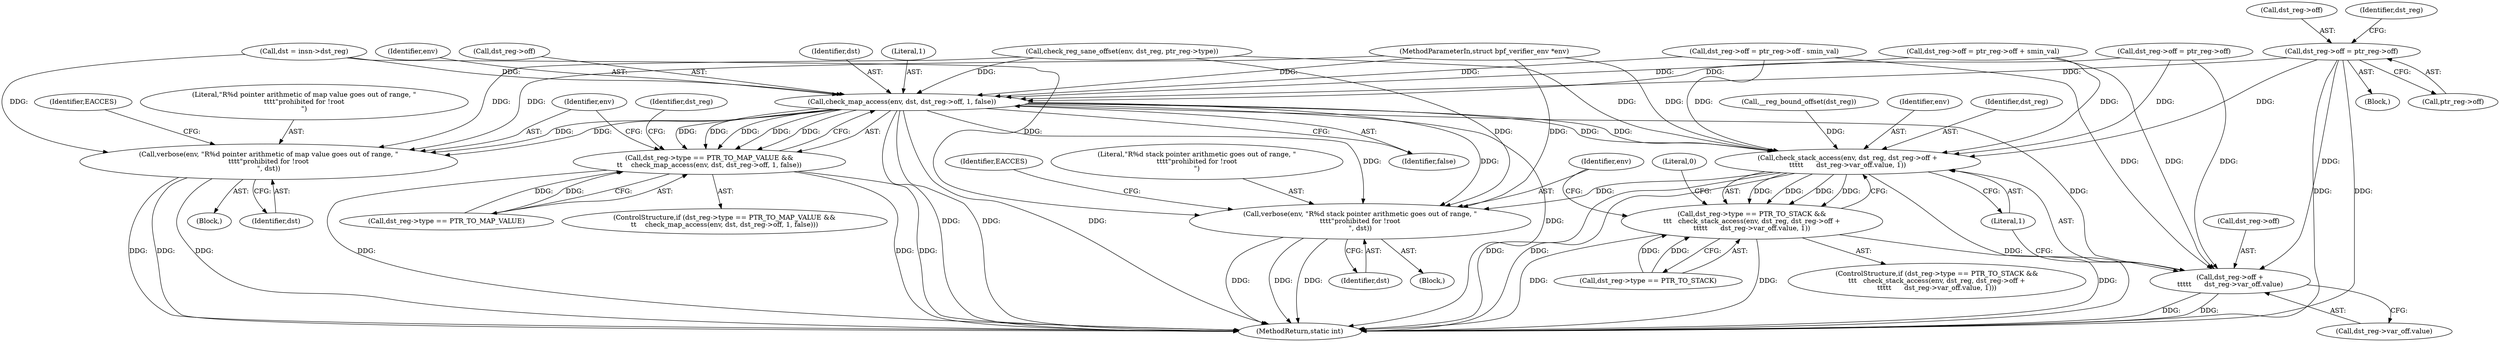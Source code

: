 digraph "0_linux_979d63d50c0c0f7bc537bf821e056cc9fe5abd38@pointer" {
"1000539" [label="(Call,dst_reg->off = ptr_reg->off)"];
"1000860" [label="(Call,check_map_access(env, dst, dst_reg->off, 1, false))"];
"1000854" [label="(Call,dst_reg->type == PTR_TO_MAP_VALUE &&\n\t\t    check_map_access(env, dst, dst_reg->off, 1, false))"];
"1000869" [label="(Call,verbose(env, \"R%d pointer arithmetic of map value goes out of range, \"\n\t\t\t\t\"prohibited for !root\n\", dst))"];
"1000884" [label="(Call,check_stack_access(env, dst_reg, dst_reg->off +\n\t\t\t\t\t      dst_reg->var_off.value, 1))"];
"1000878" [label="(Call,dst_reg->type == PTR_TO_STACK &&\n\t\t\t   check_stack_access(env, dst_reg, dst_reg->off +\n\t\t\t\t\t      dst_reg->var_off.value, 1))"];
"1000898" [label="(Call,verbose(env, \"R%d stack pointer arithmetic goes out of range, \"\n\t\t\t\t\"prohibited for !root\n\", dst))"];
"1000887" [label="(Call,dst_reg->off +\n\t\t\t\t\t      dst_reg->var_off.value)"];
"1000845" [label="(Call,__reg_bound_offset(dst_reg))"];
"1000881" [label="(Identifier,dst_reg)"];
"1000870" [label="(Identifier,env)"];
"1000901" [label="(Identifier,dst)"];
"1000437" [label="(Call,dst_reg->off = ptr_reg->off + smin_val)"];
"1000897" [label="(Block,)"];
"1000891" [label="(Call,dst_reg->var_off.value)"];
"1000862" [label="(Identifier,dst)"];
"1000766" [label="(Call,dst_reg->off = ptr_reg->off)"];
"1000866" [label="(Literal,1)"];
"1000540" [label="(Call,dst_reg->off)"];
"1000900" [label="(Literal,\"R%d stack pointer arithmetic goes out of range, \"\n\t\t\t\t\"prohibited for !root\n\")"];
"1000868" [label="(Block,)"];
"1000877" [label="(ControlStructure,if (dst_reg->type == PTR_TO_STACK &&\n\t\t\t   check_stack_access(env, dst_reg, dst_reg->off +\n\t\t\t\t\t      dst_reg->var_off.value, 1)))"];
"1000204" [label="(Call,dst = insn->dst_reg)"];
"1000871" [label="(Literal,\"R%d pointer arithmetic of map value goes out of range, \"\n\t\t\t\t\"prohibited for !root\n\")"];
"1000120" [label="(MethodParameterIn,struct bpf_verifier_env *env)"];
"1000884" [label="(Call,check_stack_access(env, dst_reg, dst_reg->off +\n\t\t\t\t\t      dst_reg->var_off.value, 1))"];
"1000898" [label="(Call,verbose(env, \"R%d stack pointer arithmetic goes out of range, \"\n\t\t\t\t\"prohibited for !root\n\", dst))"];
"1000875" [label="(Identifier,EACCES)"];
"1000672" [label="(Call,dst_reg->off = ptr_reg->off - smin_val)"];
"1000855" [label="(Call,dst_reg->type == PTR_TO_MAP_VALUE)"];
"1000861" [label="(Identifier,env)"];
"1000548" [label="(Identifier,dst_reg)"];
"1000879" [label="(Call,dst_reg->type == PTR_TO_STACK)"];
"1000888" [label="(Call,dst_reg->off)"];
"1000853" [label="(ControlStructure,if (dst_reg->type == PTR_TO_MAP_VALUE &&\n\t\t    check_map_access(env, dst, dst_reg->off, 1, false)))"];
"1000907" [label="(MethodReturn,static int)"];
"1000860" [label="(Call,check_map_access(env, dst, dst_reg->off, 1, false))"];
"1000539" [label="(Call,dst_reg->off = ptr_reg->off)"];
"1000878" [label="(Call,dst_reg->type == PTR_TO_STACK &&\n\t\t\t   check_stack_access(env, dst_reg, dst_reg->off +\n\t\t\t\t\t      dst_reg->var_off.value, 1))"];
"1000885" [label="(Identifier,env)"];
"1000872" [label="(Identifier,dst)"];
"1000867" [label="(Identifier,false)"];
"1000904" [label="(Identifier,EACCES)"];
"1000869" [label="(Call,verbose(env, \"R%d pointer arithmetic of map value goes out of range, \"\n\t\t\t\t\"prohibited for !root\n\", dst))"];
"1000896" [label="(Literal,1)"];
"1000863" [label="(Call,dst_reg->off)"];
"1000368" [label="(Block,)"];
"1000832" [label="(Call,check_reg_sane_offset(env, dst_reg, ptr_reg->type))"];
"1000543" [label="(Call,ptr_reg->off)"];
"1000906" [label="(Literal,0)"];
"1000887" [label="(Call,dst_reg->off +\n\t\t\t\t\t      dst_reg->var_off.value)"];
"1000886" [label="(Identifier,dst_reg)"];
"1000854" [label="(Call,dst_reg->type == PTR_TO_MAP_VALUE &&\n\t\t    check_map_access(env, dst, dst_reg->off, 1, false))"];
"1000899" [label="(Identifier,env)"];
"1000539" -> "1000368"  [label="AST: "];
"1000539" -> "1000543"  [label="CFG: "];
"1000540" -> "1000539"  [label="AST: "];
"1000543" -> "1000539"  [label="AST: "];
"1000548" -> "1000539"  [label="CFG: "];
"1000539" -> "1000907"  [label="DDG: "];
"1000539" -> "1000907"  [label="DDG: "];
"1000539" -> "1000860"  [label="DDG: "];
"1000539" -> "1000884"  [label="DDG: "];
"1000539" -> "1000887"  [label="DDG: "];
"1000860" -> "1000854"  [label="AST: "];
"1000860" -> "1000867"  [label="CFG: "];
"1000861" -> "1000860"  [label="AST: "];
"1000862" -> "1000860"  [label="AST: "];
"1000863" -> "1000860"  [label="AST: "];
"1000866" -> "1000860"  [label="AST: "];
"1000867" -> "1000860"  [label="AST: "];
"1000854" -> "1000860"  [label="CFG: "];
"1000860" -> "1000907"  [label="DDG: "];
"1000860" -> "1000907"  [label="DDG: "];
"1000860" -> "1000907"  [label="DDG: "];
"1000860" -> "1000907"  [label="DDG: "];
"1000860" -> "1000854"  [label="DDG: "];
"1000860" -> "1000854"  [label="DDG: "];
"1000860" -> "1000854"  [label="DDG: "];
"1000860" -> "1000854"  [label="DDG: "];
"1000860" -> "1000854"  [label="DDG: "];
"1000832" -> "1000860"  [label="DDG: "];
"1000120" -> "1000860"  [label="DDG: "];
"1000204" -> "1000860"  [label="DDG: "];
"1000766" -> "1000860"  [label="DDG: "];
"1000437" -> "1000860"  [label="DDG: "];
"1000672" -> "1000860"  [label="DDG: "];
"1000860" -> "1000869"  [label="DDG: "];
"1000860" -> "1000869"  [label="DDG: "];
"1000860" -> "1000884"  [label="DDG: "];
"1000860" -> "1000884"  [label="DDG: "];
"1000860" -> "1000887"  [label="DDG: "];
"1000860" -> "1000898"  [label="DDG: "];
"1000860" -> "1000898"  [label="DDG: "];
"1000854" -> "1000853"  [label="AST: "];
"1000854" -> "1000855"  [label="CFG: "];
"1000855" -> "1000854"  [label="AST: "];
"1000870" -> "1000854"  [label="CFG: "];
"1000881" -> "1000854"  [label="CFG: "];
"1000854" -> "1000907"  [label="DDG: "];
"1000854" -> "1000907"  [label="DDG: "];
"1000854" -> "1000907"  [label="DDG: "];
"1000855" -> "1000854"  [label="DDG: "];
"1000855" -> "1000854"  [label="DDG: "];
"1000869" -> "1000868"  [label="AST: "];
"1000869" -> "1000872"  [label="CFG: "];
"1000870" -> "1000869"  [label="AST: "];
"1000871" -> "1000869"  [label="AST: "];
"1000872" -> "1000869"  [label="AST: "];
"1000875" -> "1000869"  [label="CFG: "];
"1000869" -> "1000907"  [label="DDG: "];
"1000869" -> "1000907"  [label="DDG: "];
"1000869" -> "1000907"  [label="DDG: "];
"1000832" -> "1000869"  [label="DDG: "];
"1000120" -> "1000869"  [label="DDG: "];
"1000204" -> "1000869"  [label="DDG: "];
"1000884" -> "1000878"  [label="AST: "];
"1000884" -> "1000896"  [label="CFG: "];
"1000885" -> "1000884"  [label="AST: "];
"1000886" -> "1000884"  [label="AST: "];
"1000887" -> "1000884"  [label="AST: "];
"1000896" -> "1000884"  [label="AST: "];
"1000878" -> "1000884"  [label="CFG: "];
"1000884" -> "1000907"  [label="DDG: "];
"1000884" -> "1000907"  [label="DDG: "];
"1000884" -> "1000907"  [label="DDG: "];
"1000884" -> "1000878"  [label="DDG: "];
"1000884" -> "1000878"  [label="DDG: "];
"1000884" -> "1000878"  [label="DDG: "];
"1000884" -> "1000878"  [label="DDG: "];
"1000832" -> "1000884"  [label="DDG: "];
"1000120" -> "1000884"  [label="DDG: "];
"1000845" -> "1000884"  [label="DDG: "];
"1000766" -> "1000884"  [label="DDG: "];
"1000437" -> "1000884"  [label="DDG: "];
"1000672" -> "1000884"  [label="DDG: "];
"1000884" -> "1000898"  [label="DDG: "];
"1000878" -> "1000877"  [label="AST: "];
"1000878" -> "1000879"  [label="CFG: "];
"1000879" -> "1000878"  [label="AST: "];
"1000899" -> "1000878"  [label="CFG: "];
"1000906" -> "1000878"  [label="CFG: "];
"1000878" -> "1000907"  [label="DDG: "];
"1000878" -> "1000907"  [label="DDG: "];
"1000878" -> "1000907"  [label="DDG: "];
"1000879" -> "1000878"  [label="DDG: "];
"1000879" -> "1000878"  [label="DDG: "];
"1000898" -> "1000897"  [label="AST: "];
"1000898" -> "1000901"  [label="CFG: "];
"1000899" -> "1000898"  [label="AST: "];
"1000900" -> "1000898"  [label="AST: "];
"1000901" -> "1000898"  [label="AST: "];
"1000904" -> "1000898"  [label="CFG: "];
"1000898" -> "1000907"  [label="DDG: "];
"1000898" -> "1000907"  [label="DDG: "];
"1000898" -> "1000907"  [label="DDG: "];
"1000832" -> "1000898"  [label="DDG: "];
"1000120" -> "1000898"  [label="DDG: "];
"1000204" -> "1000898"  [label="DDG: "];
"1000887" -> "1000891"  [label="CFG: "];
"1000888" -> "1000887"  [label="AST: "];
"1000891" -> "1000887"  [label="AST: "];
"1000896" -> "1000887"  [label="CFG: "];
"1000887" -> "1000907"  [label="DDG: "];
"1000887" -> "1000907"  [label="DDG: "];
"1000766" -> "1000887"  [label="DDG: "];
"1000437" -> "1000887"  [label="DDG: "];
"1000672" -> "1000887"  [label="DDG: "];
}
